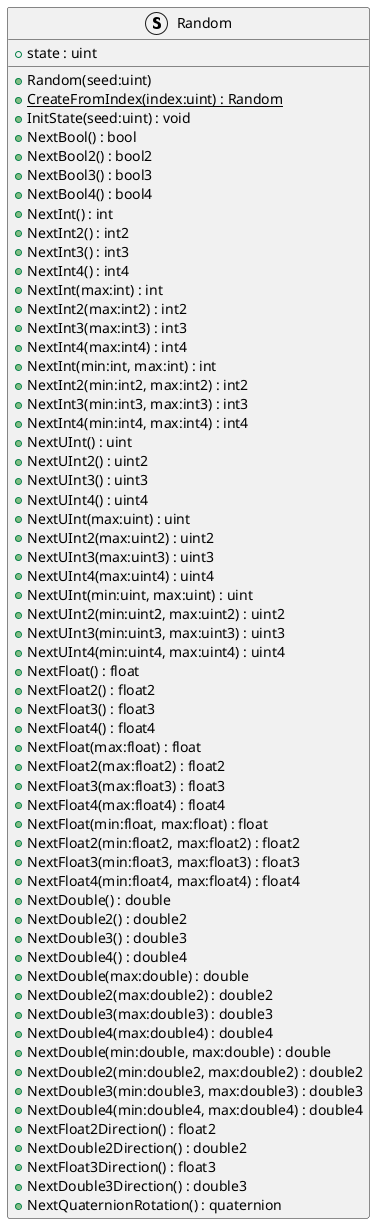 @startuml
struct Random {
    + state : uint
    + Random(seed:uint)
    + {static} CreateFromIndex(index:uint) : Random
    + InitState(seed:uint) : void
    + NextBool() : bool
    + NextBool2() : bool2
    + NextBool3() : bool3
    + NextBool4() : bool4
    + NextInt() : int
    + NextInt2() : int2
    + NextInt3() : int3
    + NextInt4() : int4
    + NextInt(max:int) : int
    + NextInt2(max:int2) : int2
    + NextInt3(max:int3) : int3
    + NextInt4(max:int4) : int4
    + NextInt(min:int, max:int) : int
    + NextInt2(min:int2, max:int2) : int2
    + NextInt3(min:int3, max:int3) : int3
    + NextInt4(min:int4, max:int4) : int4
    + NextUInt() : uint
    + NextUInt2() : uint2
    + NextUInt3() : uint3
    + NextUInt4() : uint4
    + NextUInt(max:uint) : uint
    + NextUInt2(max:uint2) : uint2
    + NextUInt3(max:uint3) : uint3
    + NextUInt4(max:uint4) : uint4
    + NextUInt(min:uint, max:uint) : uint
    + NextUInt2(min:uint2, max:uint2) : uint2
    + NextUInt3(min:uint3, max:uint3) : uint3
    + NextUInt4(min:uint4, max:uint4) : uint4
    + NextFloat() : float
    + NextFloat2() : float2
    + NextFloat3() : float3
    + NextFloat4() : float4
    + NextFloat(max:float) : float
    + NextFloat2(max:float2) : float2
    + NextFloat3(max:float3) : float3
    + NextFloat4(max:float4) : float4
    + NextFloat(min:float, max:float) : float
    + NextFloat2(min:float2, max:float2) : float2
    + NextFloat3(min:float3, max:float3) : float3
    + NextFloat4(min:float4, max:float4) : float4
    + NextDouble() : double
    + NextDouble2() : double2
    + NextDouble3() : double3
    + NextDouble4() : double4
    + NextDouble(max:double) : double
    + NextDouble2(max:double2) : double2
    + NextDouble3(max:double3) : double3
    + NextDouble4(max:double4) : double4
    + NextDouble(min:double, max:double) : double
    + NextDouble2(min:double2, max:double2) : double2
    + NextDouble3(min:double3, max:double3) : double3
    + NextDouble4(min:double4, max:double4) : double4
    + NextFloat2Direction() : float2
    + NextDouble2Direction() : double2
    + NextFloat3Direction() : float3
    + NextDouble3Direction() : double3
    + NextQuaternionRotation() : quaternion
}
@enduml
